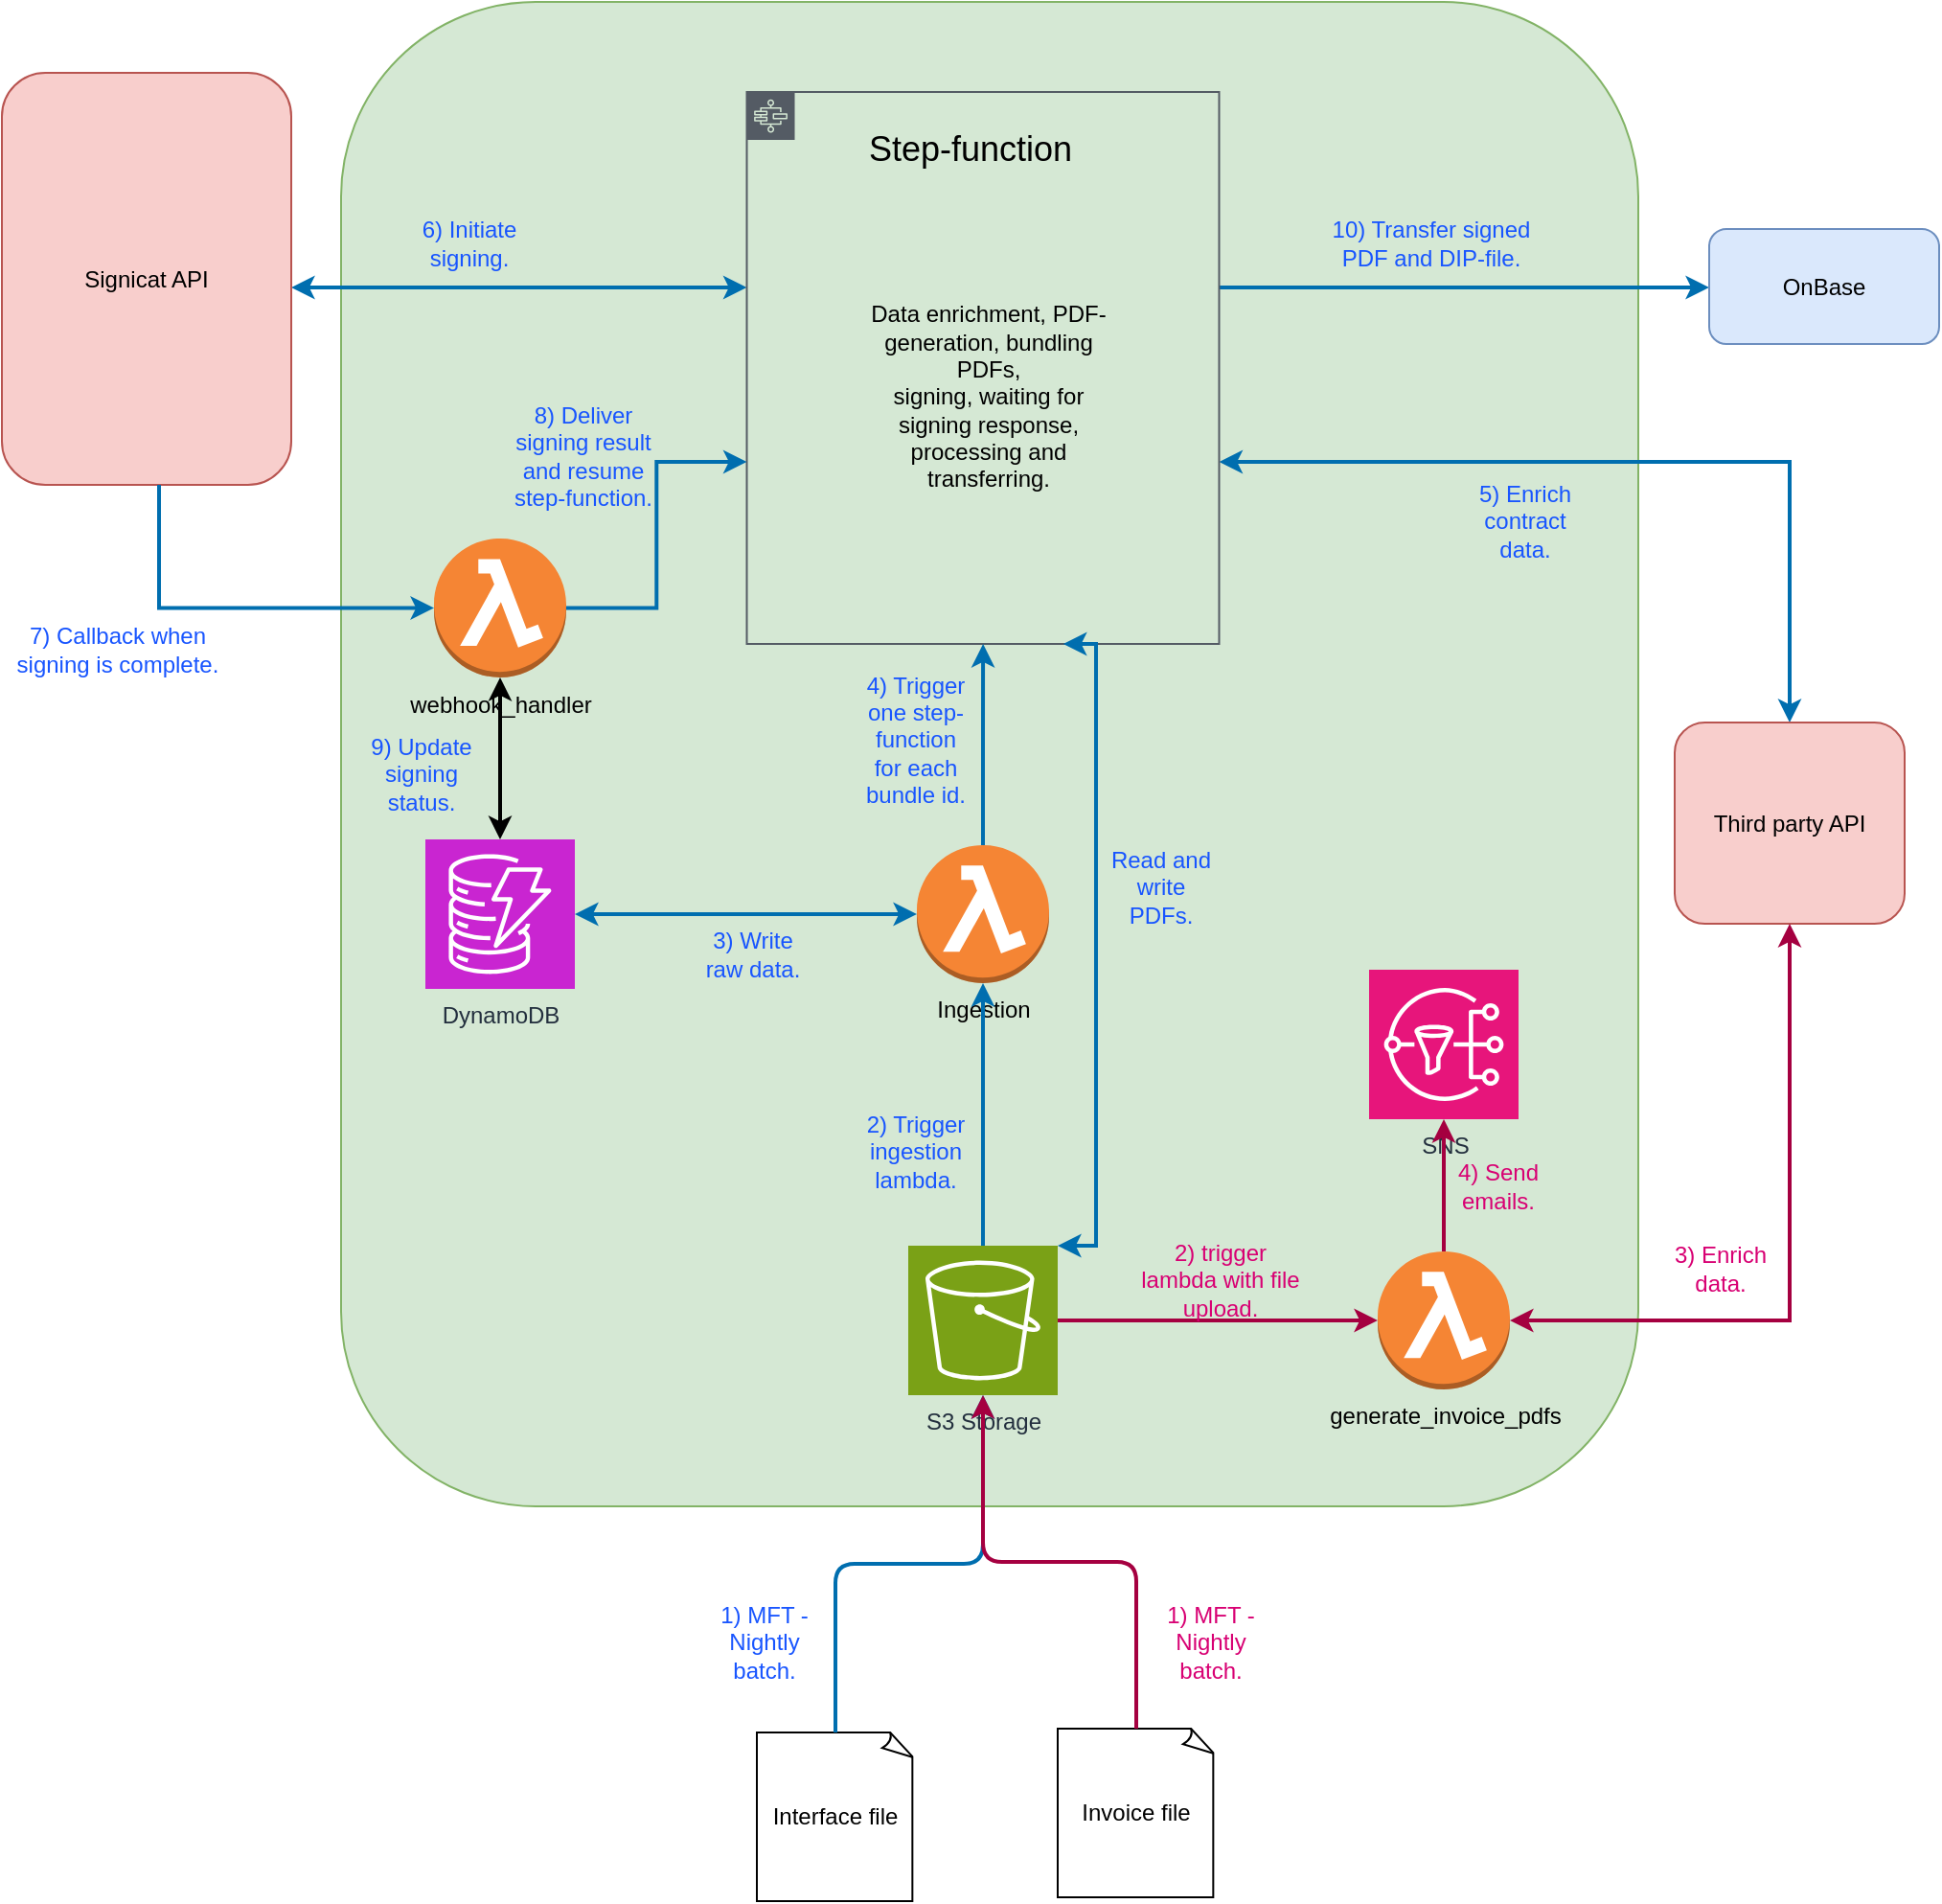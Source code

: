 <mxfile version="28.1.2">
  <diagram name="Page-1" id="_9L56sv4QrmknDLt8y_k">
    <mxGraphModel dx="2724" dy="1864" grid="0" gridSize="10" guides="1" tooltips="1" connect="1" arrows="1" fold="1" page="0" pageScale="1" pageWidth="827" pageHeight="1169" math="0" shadow="0">
      <root>
        <mxCell id="0" />
        <mxCell id="1" parent="0" />
        <mxCell id="F6ZkjMpdz7qYB0OgJaHN-1" value="" style="rounded=1;whiteSpace=wrap;html=1;fillColor=#d5e8d4;strokeColor=#82b366;" parent="1" vertex="1">
          <mxGeometry x="235" y="-592" width="677" height="785" as="geometry" />
        </mxCell>
        <mxCell id="qlLj7YZ1tqoJXEKJfKqB-7" style="edgeStyle=orthogonalEdgeStyle;rounded=0;orthogonalLoop=1;jettySize=auto;html=1;strokeWidth=2;fontColor=#FF1087;fillColor=#d80073;strokeColor=#A50040;" parent="1" source="F6ZkjMpdz7qYB0OgJaHN-2" target="qlLj7YZ1tqoJXEKJfKqB-6" edge="1">
          <mxGeometry relative="1" as="geometry" />
        </mxCell>
        <mxCell id="F6ZkjMpdz7qYB0OgJaHN-2" value="&lt;div&gt;S3 Storage&lt;/div&gt;" style="sketch=0;points=[[0,0,0],[0.25,0,0],[0.5,0,0],[0.75,0,0],[1,0,0],[0,1,0],[0.25,1,0],[0.5,1,0],[0.75,1,0],[1,1,0],[0,0.25,0],[0,0.5,0],[0,0.75,0],[1,0.25,0],[1,0.5,0],[1,0.75,0]];outlineConnect=0;fontColor=#232F3E;fillColor=#7AA116;strokeColor=#ffffff;dashed=0;verticalLabelPosition=bottom;verticalAlign=top;align=center;html=1;fontSize=12;fontStyle=0;aspect=fixed;shape=mxgraph.aws4.resourceIcon;resIcon=mxgraph.aws4.s3;" parent="1" vertex="1">
          <mxGeometry x="531" y="57" width="78" height="78" as="geometry" />
        </mxCell>
        <mxCell id="F6ZkjMpdz7qYB0OgJaHN-6" value="DynamoDB" style="sketch=0;points=[[0,0,0],[0.25,0,0],[0.5,0,0],[0.75,0,0],[1,0,0],[0,1,0],[0.25,1,0],[0.5,1,0],[0.75,1,0],[1,1,0],[0,0.25,0],[0,0.5,0],[0,0.75,0],[1,0.25,0],[1,0.5,0],[1,0.75,0]];outlineConnect=0;fontColor=#232F3E;fillColor=#C925D1;strokeColor=#ffffff;dashed=0;verticalLabelPosition=bottom;verticalAlign=top;align=center;html=1;fontSize=12;fontStyle=0;aspect=fixed;shape=mxgraph.aws4.resourceIcon;resIcon=mxgraph.aws4.dynamodb;" parent="1" vertex="1">
          <mxGeometry x="279" y="-155" width="78" height="78" as="geometry" />
        </mxCell>
        <mxCell id="qlLj7YZ1tqoJXEKJfKqB-21" style="edgeStyle=orthogonalEdgeStyle;rounded=0;orthogonalLoop=1;jettySize=auto;html=1;startArrow=classic;startFill=1;strokeWidth=2;fillColor=#1ba1e2;strokeColor=#006EAF;" parent="1" source="F6ZkjMpdz7qYB0OgJaHN-3" target="on3z6NU64TIwl9_QxX8q-15" edge="1">
          <mxGeometry relative="1" as="geometry">
            <Array as="points">
              <mxPoint x="387" y="-443" />
              <mxPoint x="387" y="-443" />
            </Array>
          </mxGeometry>
        </mxCell>
        <mxCell id="qlLj7YZ1tqoJXEKJfKqB-28" style="edgeStyle=orthogonalEdgeStyle;rounded=0;orthogonalLoop=1;jettySize=auto;html=1;strokeWidth=2;fillColor=#1ba1e2;strokeColor=#006EAF;" parent="1" source="F6ZkjMpdz7qYB0OgJaHN-3" target="qlLj7YZ1tqoJXEKJfKqB-27" edge="1">
          <mxGeometry relative="1" as="geometry">
            <Array as="points">
              <mxPoint x="767" y="-443" />
              <mxPoint x="767" y="-443" />
            </Array>
          </mxGeometry>
        </mxCell>
        <mxCell id="lJjoPP4x9dMzKAjce_te-5" style="edgeStyle=orthogonalEdgeStyle;rounded=0;orthogonalLoop=1;jettySize=auto;html=1;exitX=1;exitY=0.67;exitDx=0;exitDy=0;exitPerimeter=0;startArrow=classic;startFill=1;strokeWidth=2;fillColor=#1ba1e2;strokeColor=#006EAF;" edge="1" parent="1" source="F6ZkjMpdz7qYB0OgJaHN-3" target="on3z6NU64TIwl9_QxX8q-11">
          <mxGeometry relative="1" as="geometry" />
        </mxCell>
        <mxCell id="F6ZkjMpdz7qYB0OgJaHN-3" value="" style="sketch=0;outlineConnect=0;gradientColor=none;html=1;whiteSpace=wrap;fontSize=12;fontStyle=0;shape=mxgraph.aws4.group;grIcon=mxgraph.aws4.group_aws_step_functions_workflow;strokeColor=#545B64;fillColor=none;verticalAlign=top;align=left;spacingLeft=30;fontColor=#545B64;dashed=0;points=[[0,0.33,0,0,0],[0,0.67,0,0,0],[0.33,1,0,0,0],[0.67,1,0,0,0],[1,0.33,0,0,0],[1,0.5,0,0,0],[1,0.67,0,0,0]];" parent="1" vertex="1">
          <mxGeometry x="446.75" y="-545" width="246.5" height="288" as="geometry" />
        </mxCell>
        <mxCell id="qlLj7YZ1tqoJXEKJfKqB-11" style="edgeStyle=orthogonalEdgeStyle;rounded=0;orthogonalLoop=1;jettySize=auto;html=1;strokeWidth=2;fillColor=#1ba1e2;strokeColor=#006EAF;" parent="1" source="F6ZkjMpdz7qYB0OgJaHN-7" target="F6ZkjMpdz7qYB0OgJaHN-3" edge="1">
          <mxGeometry relative="1" as="geometry" />
        </mxCell>
        <mxCell id="F6ZkjMpdz7qYB0OgJaHN-7" value="Ingestion" style="outlineConnect=0;dashed=0;verticalLabelPosition=bottom;verticalAlign=top;align=center;html=1;shape=mxgraph.aws3.lambda_function;fillColor=#F58534;gradientColor=none;" parent="1" vertex="1">
          <mxGeometry x="535.5" y="-152" width="69" height="72" as="geometry" />
        </mxCell>
        <mxCell id="F6ZkjMpdz7qYB0OgJaHN-9" value="webhook_handler&lt;div&gt;&lt;br&gt;&lt;/div&gt;" style="outlineConnect=0;dashed=0;verticalLabelPosition=bottom;verticalAlign=top;align=center;html=1;shape=mxgraph.aws3.lambda_function;fillColor=#F58534;gradientColor=none;" parent="1" vertex="1">
          <mxGeometry x="283.5" y="-312" width="69" height="72.5" as="geometry" />
        </mxCell>
        <mxCell id="on3z6NU64TIwl9_QxX8q-2" value="Interface file" style="whiteSpace=wrap;html=1;shape=mxgraph.basic.document" parent="1" vertex="1">
          <mxGeometry x="452" y="311" width="82" height="88" as="geometry" />
        </mxCell>
        <mxCell id="on3z6NU64TIwl9_QxX8q-3" style="edgeStyle=orthogonalEdgeStyle;rounded=1;orthogonalLoop=1;jettySize=auto;html=1;entryX=0.5;entryY=1;entryDx=0;entryDy=0;entryPerimeter=0;curved=0;fillColor=#1ba1e2;strokeColor=#006EAF;strokeWidth=2;" parent="1" source="on3z6NU64TIwl9_QxX8q-2" target="F6ZkjMpdz7qYB0OgJaHN-2" edge="1">
          <mxGeometry relative="1" as="geometry" />
        </mxCell>
        <mxCell id="on3z6NU64TIwl9_QxX8q-4" value="1) MFT - Nightly batch." style="text;html=1;align=center;verticalAlign=middle;whiteSpace=wrap;rounded=0;fontColor=#1855FF;" parent="1" vertex="1">
          <mxGeometry x="426" y="249" width="60" height="30" as="geometry" />
        </mxCell>
        <mxCell id="on3z6NU64TIwl9_QxX8q-7" style="edgeStyle=orthogonalEdgeStyle;rounded=0;orthogonalLoop=1;jettySize=auto;html=1;exitX=0.5;exitY=0;exitDx=0;exitDy=0;exitPerimeter=0;entryX=0.5;entryY=1;entryDx=0;entryDy=0;entryPerimeter=0;startArrow=none;startFill=0;strokeWidth=2;fillColor=#1ba1e2;strokeColor=#006EAF;" parent="1" source="F6ZkjMpdz7qYB0OgJaHN-2" target="F6ZkjMpdz7qYB0OgJaHN-7" edge="1">
          <mxGeometry relative="1" as="geometry" />
        </mxCell>
        <mxCell id="on3z6NU64TIwl9_QxX8q-8" value="2) Trigger ingestion lambda." style="text;html=1;align=center;verticalAlign=middle;whiteSpace=wrap;rounded=0;fontColor=#1855FF;" parent="1" vertex="1">
          <mxGeometry x="505" y="-7" width="60" height="30" as="geometry" />
        </mxCell>
        <mxCell id="on3z6NU64TIwl9_QxX8q-11" value="Third party API" style="rounded=1;whiteSpace=wrap;html=1;fillColor=#f8cecc;strokeColor=#b85450;" parent="1" vertex="1">
          <mxGeometry x="931" y="-216" width="120" height="105" as="geometry" />
        </mxCell>
        <mxCell id="on3z6NU64TIwl9_QxX8q-13" value="5) Enrich contract data." style="text;html=1;align=center;verticalAlign=middle;whiteSpace=wrap;rounded=0;fontColor=#1855FF;" parent="1" vertex="1">
          <mxGeometry x="823" y="-336" width="60" height="30" as="geometry" />
        </mxCell>
        <mxCell id="on3z6NU64TIwl9_QxX8q-15" value="Signicat API" style="rounded=1;whiteSpace=wrap;html=1;fillColor=#f8cecc;strokeColor=#b85450;" parent="1" vertex="1">
          <mxGeometry x="58" y="-555" width="151" height="215" as="geometry" />
        </mxCell>
        <mxCell id="on3z6NU64TIwl9_QxX8q-16" style="edgeStyle=orthogonalEdgeStyle;rounded=0;orthogonalLoop=1;jettySize=auto;html=1;entryX=1;entryY=0.5;entryDx=0;entryDy=0;entryPerimeter=0;startArrow=classic;startFill=1;strokeWidth=2;fillColor=#1ba1e2;strokeColor=#006EAF;" parent="1" source="F6ZkjMpdz7qYB0OgJaHN-7" target="F6ZkjMpdz7qYB0OgJaHN-6" edge="1">
          <mxGeometry relative="1" as="geometry" />
        </mxCell>
        <mxCell id="on3z6NU64TIwl9_QxX8q-21" style="edgeStyle=orthogonalEdgeStyle;rounded=0;orthogonalLoop=1;jettySize=auto;html=1;entryX=0.5;entryY=0;entryDx=0;entryDy=0;entryPerimeter=0;startArrow=classic;startFill=1;strokeWidth=2;" parent="1" source="F6ZkjMpdz7qYB0OgJaHN-9" target="F6ZkjMpdz7qYB0OgJaHN-6" edge="1">
          <mxGeometry relative="1" as="geometry" />
        </mxCell>
        <mxCell id="on3z6NU64TIwl9_QxX8q-25" value="9) Update signing status." style="text;html=1;align=center;verticalAlign=middle;whiteSpace=wrap;rounded=0;fontColor=#1855FF;" parent="1" vertex="1">
          <mxGeometry x="238" y="-213" width="78" height="48" as="geometry" />
        </mxCell>
        <mxCell id="qlLj7YZ1tqoJXEKJfKqB-2" value="Invoice file" style="whiteSpace=wrap;html=1;shape=mxgraph.basic.document" parent="1" vertex="1">
          <mxGeometry x="609" y="309" width="82" height="88" as="geometry" />
        </mxCell>
        <mxCell id="qlLj7YZ1tqoJXEKJfKqB-4" style="edgeStyle=orthogonalEdgeStyle;rounded=1;orthogonalLoop=1;jettySize=auto;html=1;entryX=0.5;entryY=1;entryDx=0;entryDy=0;entryPerimeter=0;curved=0;strokeWidth=2;fillColor=#d80073;strokeColor=#A50040;" parent="1" source="qlLj7YZ1tqoJXEKJfKqB-2" target="F6ZkjMpdz7qYB0OgJaHN-2" edge="1">
          <mxGeometry relative="1" as="geometry" />
        </mxCell>
        <mxCell id="qlLj7YZ1tqoJXEKJfKqB-8" style="edgeStyle=orthogonalEdgeStyle;rounded=0;orthogonalLoop=1;jettySize=auto;html=1;entryX=0.5;entryY=1;entryDx=0;entryDy=0;startArrow=classic;startFill=1;strokeWidth=2;fontColor=#FF1087;fillColor=#d80073;strokeColor=#A50040;" parent="1" source="qlLj7YZ1tqoJXEKJfKqB-6" target="on3z6NU64TIwl9_QxX8q-11" edge="1">
          <mxGeometry relative="1" as="geometry" />
        </mxCell>
        <mxCell id="qlLj7YZ1tqoJXEKJfKqB-6" value="generate_invoice_pdfs" style="outlineConnect=0;dashed=0;verticalLabelPosition=bottom;verticalAlign=top;align=center;html=1;shape=mxgraph.aws3.lambda_function;fillColor=#F58534;gradientColor=none;" parent="1" vertex="1">
          <mxGeometry x="776" y="60" width="69" height="72" as="geometry" />
        </mxCell>
        <mxCell id="qlLj7YZ1tqoJXEKJfKqB-9" value="1) MFT - Nightly batch." style="text;html=1;align=center;verticalAlign=middle;whiteSpace=wrap;rounded=0;fontColor=#D80073;" parent="1" vertex="1">
          <mxGeometry x="659" y="249" width="60" height="30" as="geometry" />
        </mxCell>
        <mxCell id="qlLj7YZ1tqoJXEKJfKqB-17" value="SNS" style="sketch=0;points=[[0,0,0],[0.25,0,0],[0.5,0,0],[0.75,0,0],[1,0,0],[0,1,0],[0.25,1,0],[0.5,1,0],[0.75,1,0],[1,1,0],[0,0.25,0],[0,0.5,0],[0,0.75,0],[1,0.25,0],[1,0.5,0],[1,0.75,0]];outlineConnect=0;fontColor=#232F3E;fillColor=#E7157B;strokeColor=#ffffff;dashed=0;verticalLabelPosition=bottom;verticalAlign=top;align=center;html=1;fontSize=12;fontStyle=0;aspect=fixed;shape=mxgraph.aws4.resourceIcon;resIcon=mxgraph.aws4.sns;" parent="1" vertex="1">
          <mxGeometry x="771.5" y="-87" width="78" height="78" as="geometry" />
        </mxCell>
        <mxCell id="qlLj7YZ1tqoJXEKJfKqB-18" style="edgeStyle=orthogonalEdgeStyle;rounded=0;orthogonalLoop=1;jettySize=auto;html=1;entryX=0.5;entryY=1;entryDx=0;entryDy=0;entryPerimeter=0;strokeWidth=2;fontColor=#FF1087;fillColor=#d80073;strokeColor=#A50040;" parent="1" source="qlLj7YZ1tqoJXEKJfKqB-6" target="qlLj7YZ1tqoJXEKJfKqB-17" edge="1">
          <mxGeometry relative="1" as="geometry" />
        </mxCell>
        <mxCell id="qlLj7YZ1tqoJXEKJfKqB-22" value="Data enrichment, PDF-generation, bundling PDFs,&lt;div&gt;signing, waiting for signing response, processing and transferring.&lt;/div&gt;" style="text;html=1;align=center;verticalAlign=middle;whiteSpace=wrap;rounded=0;" parent="1" vertex="1">
          <mxGeometry x="510" y="-503" width="125.5" height="233" as="geometry" />
        </mxCell>
        <mxCell id="qlLj7YZ1tqoJXEKJfKqB-24" style="edgeStyle=orthogonalEdgeStyle;rounded=0;orthogonalLoop=1;jettySize=auto;html=1;entryX=0;entryY=0.5;entryDx=0;entryDy=0;entryPerimeter=0;strokeWidth=2;fillColor=#1ba1e2;strokeColor=#006EAF;" parent="1" source="on3z6NU64TIwl9_QxX8q-15" target="F6ZkjMpdz7qYB0OgJaHN-9" edge="1">
          <mxGeometry relative="1" as="geometry">
            <Array as="points">
              <mxPoint x="140" y="-276" />
            </Array>
          </mxGeometry>
        </mxCell>
        <mxCell id="qlLj7YZ1tqoJXEKJfKqB-26" style="edgeStyle=orthogonalEdgeStyle;rounded=0;orthogonalLoop=1;jettySize=auto;html=1;entryX=0;entryY=0.67;entryDx=0;entryDy=0;entryPerimeter=0;strokeWidth=2;fillColor=#1ba1e2;strokeColor=#006EAF;" parent="1" source="F6ZkjMpdz7qYB0OgJaHN-9" target="F6ZkjMpdz7qYB0OgJaHN-3" edge="1">
          <mxGeometry relative="1" as="geometry" />
        </mxCell>
        <mxCell id="qlLj7YZ1tqoJXEKJfKqB-27" value="OnBase" style="rounded=1;whiteSpace=wrap;html=1;fillColor=#dae8fc;strokeColor=#6c8ebf;" parent="1" vertex="1">
          <mxGeometry x="949" y="-473.5" width="120" height="60" as="geometry" />
        </mxCell>
        <mxCell id="qlLj7YZ1tqoJXEKJfKqB-29" value="&lt;font style=&quot;font-size: 18px;&quot;&gt;Step-function&lt;/font&gt;" style="text;html=1;align=center;verticalAlign=middle;whiteSpace=wrap;rounded=0;" parent="1" vertex="1">
          <mxGeometry x="505" y="-530" width="117" height="30" as="geometry" />
        </mxCell>
        <mxCell id="qlLj7YZ1tqoJXEKJfKqB-30" value="6) Initiate signing." style="text;html=1;align=center;verticalAlign=middle;whiteSpace=wrap;rounded=0;fontColor=#1855FF;" parent="1" vertex="1">
          <mxGeometry x="262" y="-481" width="80" height="30" as="geometry" />
        </mxCell>
        <mxCell id="qlLj7YZ1tqoJXEKJfKqB-33" value="7) Callback when signing is complete." style="text;html=1;align=center;verticalAlign=middle;whiteSpace=wrap;rounded=0;fontColor=#1855FF;" parent="1" vertex="1">
          <mxGeometry x="62" y="-269.5" width="113" height="30" as="geometry" />
        </mxCell>
        <mxCell id="qlLj7YZ1tqoJXEKJfKqB-34" value="8) Deliver signing result and resume step-function." style="text;html=1;align=center;verticalAlign=middle;whiteSpace=wrap;rounded=0;fontColor=#1855FF;" parent="1" vertex="1">
          <mxGeometry x="324" y="-370" width="75" height="30" as="geometry" />
        </mxCell>
        <mxCell id="qlLj7YZ1tqoJXEKJfKqB-36" value="3) Write raw data." style="text;html=1;align=center;verticalAlign=middle;whiteSpace=wrap;rounded=0;fontColor=#1855FF;" parent="1" vertex="1">
          <mxGeometry x="420" y="-110" width="60" height="30" as="geometry" />
        </mxCell>
        <mxCell id="qlLj7YZ1tqoJXEKJfKqB-37" value="2) trigger lambda with file upload." style="text;html=1;align=center;verticalAlign=middle;whiteSpace=wrap;rounded=0;fontColor=#D80073;" parent="1" vertex="1">
          <mxGeometry x="651" y="60" width="86" height="30" as="geometry" />
        </mxCell>
        <mxCell id="qlLj7YZ1tqoJXEKJfKqB-38" value="3) Enrich data." style="text;html=1;align=center;verticalAlign=middle;whiteSpace=wrap;rounded=0;fontColor=#D80073;" parent="1" vertex="1">
          <mxGeometry x="925" y="54" width="60" height="30" as="geometry" />
        </mxCell>
        <mxCell id="qlLj7YZ1tqoJXEKJfKqB-40" value="4) Send emails." style="text;html=1;align=center;verticalAlign=middle;whiteSpace=wrap;rounded=0;fontColor=#D80073;" parent="1" vertex="1">
          <mxGeometry x="809" y="11" width="60" height="30" as="geometry" />
        </mxCell>
        <mxCell id="qlLj7YZ1tqoJXEKJfKqB-41" value="10) Transfer signed PDF and DIP-file." style="text;html=1;align=center;verticalAlign=middle;whiteSpace=wrap;rounded=0;fontColor=#1855FF;" parent="1" vertex="1">
          <mxGeometry x="744" y="-481" width="120" height="30" as="geometry" />
        </mxCell>
        <mxCell id="lJjoPP4x9dMzKAjce_te-4" value="4) Trigger one step-function for each bundle id." style="text;html=1;align=center;verticalAlign=middle;whiteSpace=wrap;rounded=0;fontColor=#1855FF;" vertex="1" parent="1">
          <mxGeometry x="505" y="-222" width="60" height="30" as="geometry" />
        </mxCell>
        <mxCell id="lJjoPP4x9dMzKAjce_te-8" style="edgeStyle=orthogonalEdgeStyle;rounded=0;orthogonalLoop=1;jettySize=auto;html=1;exitX=0.67;exitY=1;exitDx=0;exitDy=0;exitPerimeter=0;entryX=1;entryY=0;entryDx=0;entryDy=0;entryPerimeter=0;strokeWidth=2;fillColor=#1ba1e2;strokeColor=#006EAF;startArrow=classic;startFill=1;" edge="1" parent="1" source="F6ZkjMpdz7qYB0OgJaHN-3" target="F6ZkjMpdz7qYB0OgJaHN-2">
          <mxGeometry relative="1" as="geometry">
            <Array as="points">
              <mxPoint x="629" y="-257" />
              <mxPoint x="629" y="57" />
            </Array>
          </mxGeometry>
        </mxCell>
        <mxCell id="lJjoPP4x9dMzKAjce_te-9" value="Read and write PDFs." style="text;html=1;align=center;verticalAlign=middle;whiteSpace=wrap;rounded=0;fontColor=#1855FF;" vertex="1" parent="1">
          <mxGeometry x="633.25" y="-145" width="60" height="30" as="geometry" />
        </mxCell>
      </root>
    </mxGraphModel>
  </diagram>
</mxfile>
